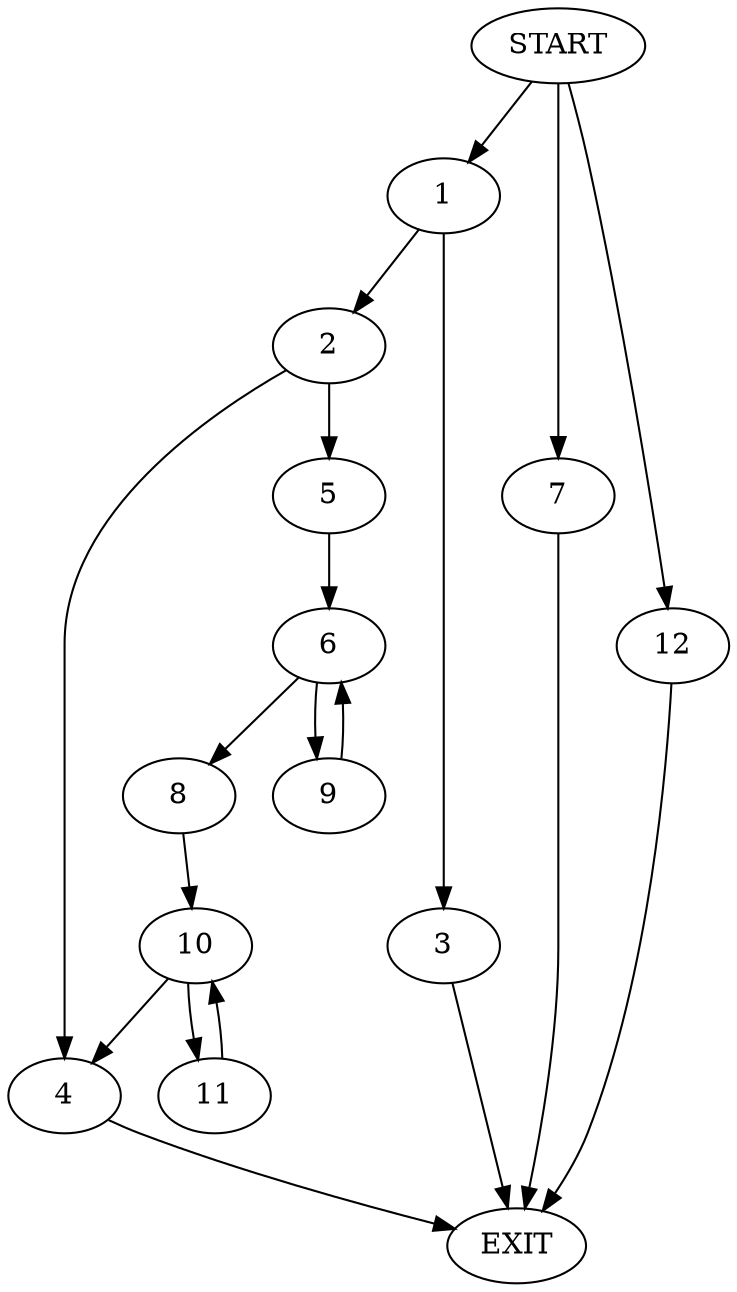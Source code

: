 digraph {
0 [label="START"]
13 [label="EXIT"]
0 -> 1
1 -> 2
1 -> 3
2 -> 4
2 -> 5
3 -> 13
4 -> 13
5 -> 6
0 -> 7
7 -> 13
6 -> 8
6 -> 9
8 -> 10
9 -> 6
10 -> 11
10 -> 4
0 -> 12
12 -> 13
11 -> 10
}
